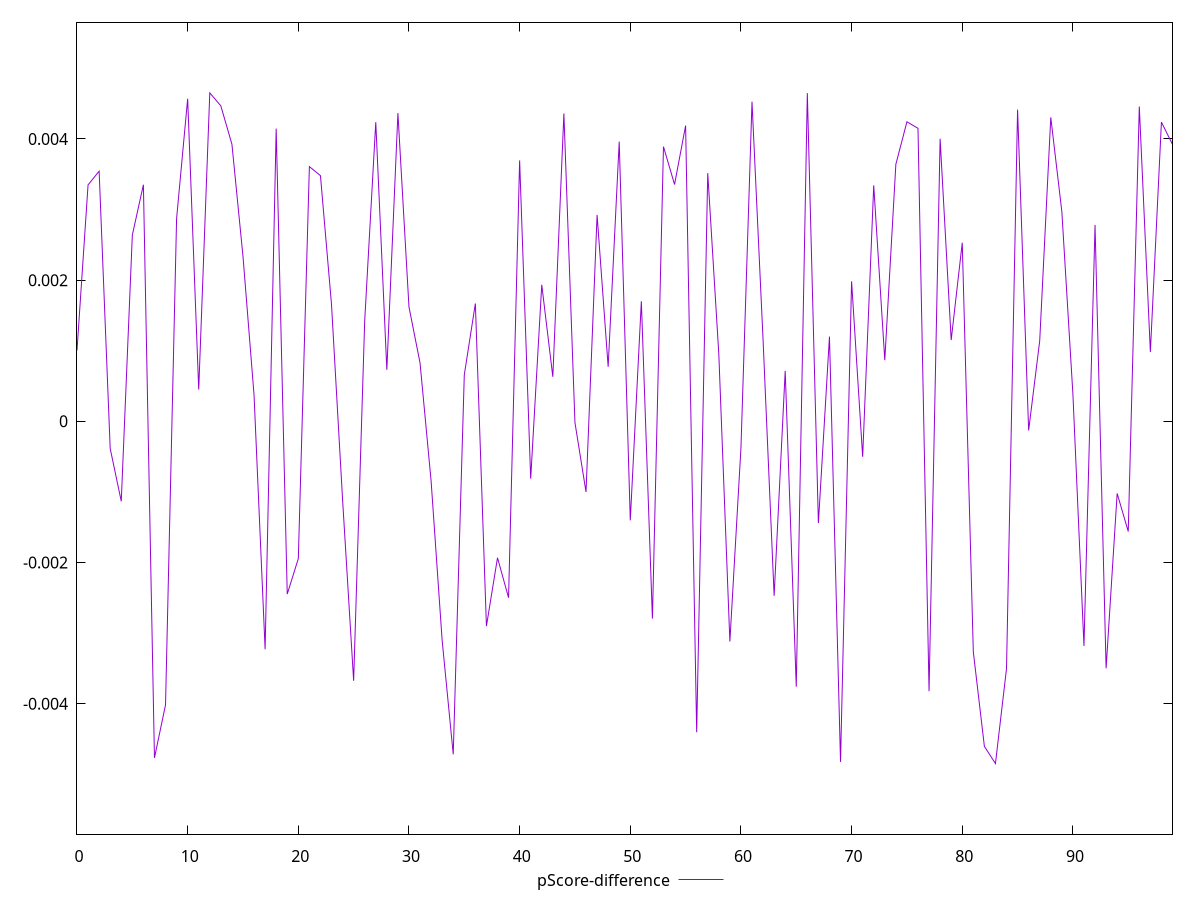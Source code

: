 reset

$pScoreDifference <<EOF
0 0.001004944429782273
1 0.003350193506420407
2 0.0035437259388112485
3 -0.00038580056146153563
4 -0.0011330978660697433
5 0.0026386903692904307
6 0.0033523496242896522
7 -0.004768629369900634
8 -0.004017565282996127
9 0.0028720885390203232
10 0.004570414401474654
11 0.0004495460732930612
12 0.004653554496008794
13 0.004468401231383035
14 0.003925870848629165
15 0.002337898576757924
16 0.0003706616650041017
17 -0.003229886508458457
18 0.004147478065090748
19 -0.0024481199888833904
20 -0.0019458077493040848
21 0.0036086093803066044
22 0.003480944912223838
23 0.001653595253555129
24 -0.0011095150969627765
25 -0.00367631068141816
26 0.001425207933452799
27 0.004238757837798146
28 0.0007300384281120342
29 0.004367378533298605
30 0.0016202700631176015
31 0.0008279879306689608
32 -0.0008455415910563202
33 -0.003107571323058944
34 -0.004717836454514068
35 0.0006585224094978193
36 0.0016690215728650815
37 -0.0029024847859817626
38 -0.001933453877868696
39 -0.002499157163152743
40 0.0036967870941922998
41 -0.00081220602116161
42 0.001934716973390871
43 0.0006307952477734302
44 0.004361059738024031
45 -0.000018697506452336476
46 -0.0010009485394703033
47 0.0029233078511342603
48 0.0007728193092157998
49 0.00396247509753922
50 -0.00140251024168625
51 0.0017017211620888872
52 -0.002794777130421755
53 0.003892258101071966
54 0.0033555862385298285
55 0.004190080445128586
56 -0.0044055948847221416
57 0.0035163769948964863
58 0.00095419789077833
59 -0.0031194571735427834
60 -0.00038190868069010175
61 0.0045283148434364096
62 0.001151239351568023
63 -0.0024718303747749415
64 0.0007144632727343891
65 -0.0037591234169184196
66 0.004650224416044013
67 -0.0014418481806892647
68 0.0012002018201603404
69 -0.004826157224040117
70 0.001983047630322532
71 -0.0005021959681829058
72 0.003342732845025842
73 0.0008668231240989144
74 0.003641382733753029
75 0.004243878512533272
76 0.004151130099669165
77 -0.0038236877563641025
78 0.0040034031176025
79 0.0011509153460477206
80 0.002530244318907582
81 -0.00326667190691754
82 -0.004605830425720825
83 -0.0048490870556960886
84 -0.003504012066778861
85 0.004416348807385839
86 -0.00012885909880777646
87 0.001140509595630168
88 0.004306597071375928
89 0.00297159446988271
90 0.00038495021726969725
91 -0.0031837155842618925
92 0.0027822395340789674
93 -0.0034995266552516613
94 -0.0010217547688681217
95 -0.001561256844593517
96 0.004460341059962403
97 0.0009816319426451114
98 0.004239291390868538
99 0.0039227608150695925
EOF

set key outside below
set xrange [0:99]
set yrange [-0.005849087055696089:0.005653554496008794]
set trange [-0.005849087055696089:0.005653554496008794]
set terminal svg size 640, 500 enhanced background rgb 'white'
set output "report_00009_2021-02-08T22-37-41.559Z/bootup-time/samples/pages/pScore-difference/values.svg"

plot $pScoreDifference title "pScore-difference" with line

reset
